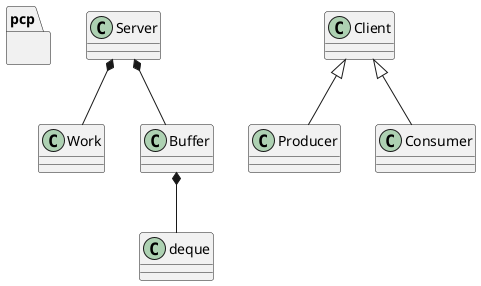 @startuml pcp-classes

    class Server
    class Work
    class Buffer
    class Client
    class Producer
    class Consumer
    class deque
    
    namespace pcp {
        Server *-- Work
        Server *-- Buffer
        Buffer *-- .deque
        Client <|-- Producer
        Client <|-- Consumer
    }
@enduml